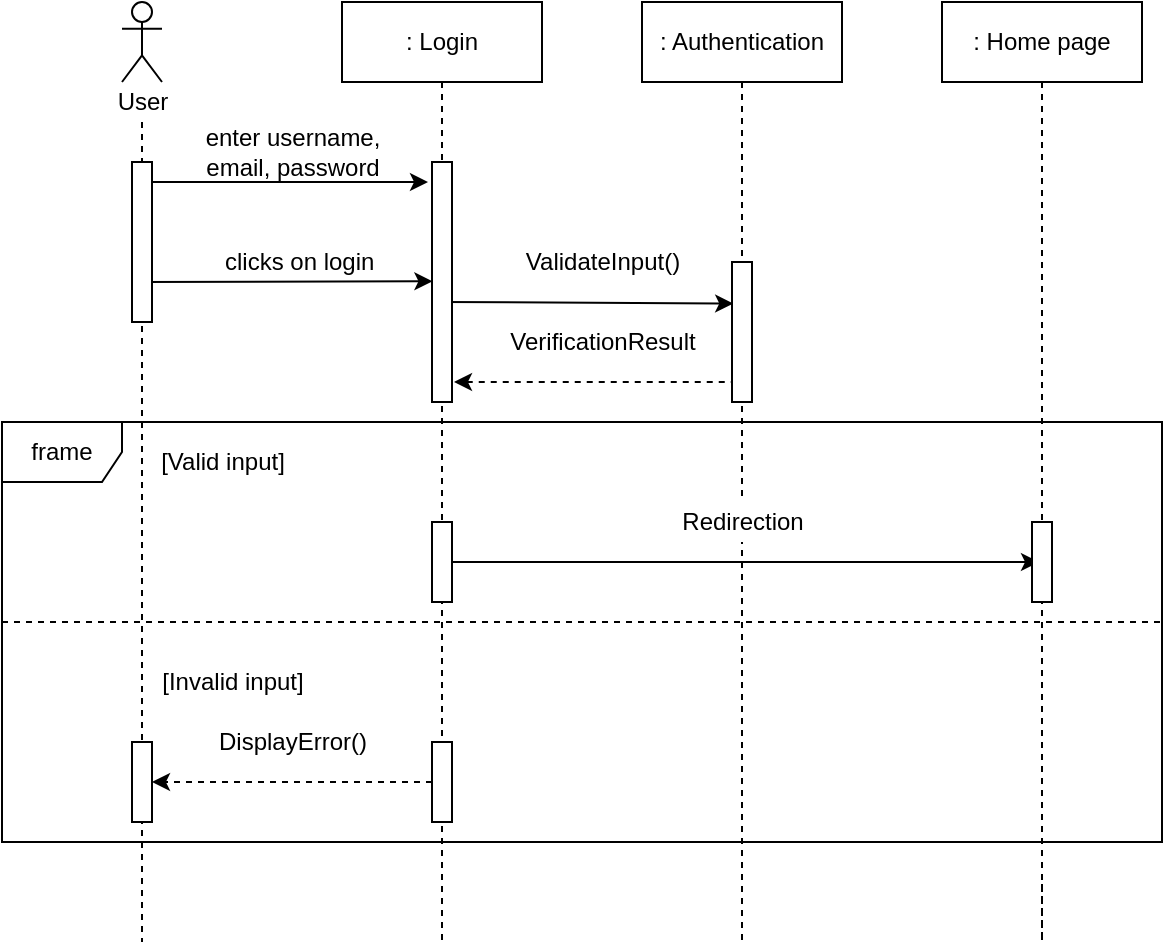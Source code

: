 <mxfile version="14.9.8" type="github">
  <diagram id="qUx_Mnt7NG1dFU9bOM9h" name="Page-1">
    <mxGraphModel dx="1888" dy="548" grid="1" gridSize="10" guides="1" tooltips="1" connect="1" arrows="1" fold="1" page="1" pageScale="1" pageWidth="850" pageHeight="1100" math="0" shadow="0">
      <root>
        <mxCell id="0" />
        <mxCell id="1" parent="0" />
        <mxCell id="XRRtlaPGDXEW5qFDeIoK-1" style="edgeStyle=orthogonalEdgeStyle;rounded=0;orthogonalLoop=1;jettySize=auto;html=1;endArrow=none;endFill=0;dashed=1;" parent="1" source="XRRtlaPGDXEW5qFDeIoK-35" edge="1">
          <mxGeometry relative="1" as="geometry">
            <mxPoint x="-750" y="560" as="targetPoint" />
            <mxPoint x="-750.5" y="-100.5" as="sourcePoint" />
            <Array as="points" />
          </mxGeometry>
        </mxCell>
        <mxCell id="XRRtlaPGDXEW5qFDeIoK-2" value="" style="shape=umlActor;verticalLabelPosition=bottom;verticalAlign=top;html=1;outlineConnect=0;" parent="1" vertex="1">
          <mxGeometry x="-760" y="90" width="20" height="40" as="geometry" />
        </mxCell>
        <mxCell id="XRRtlaPGDXEW5qFDeIoK-3" style="edgeStyle=orthogonalEdgeStyle;rounded=0;orthogonalLoop=1;jettySize=auto;html=1;endArrow=none;endFill=0;dashed=1;" parent="1" source="XRRtlaPGDXEW5qFDeIoK-4" edge="1">
          <mxGeometry relative="1" as="geometry">
            <mxPoint x="-600" y="560" as="targetPoint" />
          </mxGeometry>
        </mxCell>
        <mxCell id="XRRtlaPGDXEW5qFDeIoK-4" value=": Login" style="rounded=0;whiteSpace=wrap;html=1;" parent="1" vertex="1">
          <mxGeometry x="-650" y="90" width="100" height="40" as="geometry" />
        </mxCell>
        <mxCell id="XRRtlaPGDXEW5qFDeIoK-5" style="edgeStyle=orthogonalEdgeStyle;rounded=0;orthogonalLoop=1;jettySize=auto;html=1;endArrow=none;endFill=0;dashed=1;" parent="1" source="XRRtlaPGDXEW5qFDeIoK-6" edge="1">
          <mxGeometry relative="1" as="geometry">
            <mxPoint x="-300" y="530" as="targetPoint" />
            <Array as="points">
              <mxPoint x="-300" y="560" />
              <mxPoint x="-300" y="560" />
            </Array>
          </mxGeometry>
        </mxCell>
        <mxCell id="XRRtlaPGDXEW5qFDeIoK-6" value=": Home page" style="rounded=0;whiteSpace=wrap;html=1;" parent="1" vertex="1">
          <mxGeometry x="-350" y="90" width="100" height="40" as="geometry" />
        </mxCell>
        <mxCell id="XRRtlaPGDXEW5qFDeIoK-7" style="edgeStyle=orthogonalEdgeStyle;rounded=0;orthogonalLoop=1;jettySize=auto;html=1;endArrow=none;endFill=0;dashed=1;" parent="1" source="XRRtlaPGDXEW5qFDeIoK-8" edge="1">
          <mxGeometry relative="1" as="geometry">
            <mxPoint x="-450" y="560" as="targetPoint" />
          </mxGeometry>
        </mxCell>
        <mxCell id="XRRtlaPGDXEW5qFDeIoK-8" value=": Authentication" style="rounded=0;whiteSpace=wrap;html=1;" parent="1" vertex="1">
          <mxGeometry x="-500" y="90" width="100" height="40" as="geometry" />
        </mxCell>
        <mxCell id="XRRtlaPGDXEW5qFDeIoK-9" value="" style="endArrow=classic;html=1;" parent="1" edge="1">
          <mxGeometry width="50" height="50" relative="1" as="geometry">
            <mxPoint x="-750" y="180" as="sourcePoint" />
            <mxPoint x="-607" y="180" as="targetPoint" />
          </mxGeometry>
        </mxCell>
        <mxCell id="XRRtlaPGDXEW5qFDeIoK-10" value="" style="endArrow=classic;html=1;entryX=0.02;entryY=0.497;entryDx=0;entryDy=0;entryPerimeter=0;" parent="1" target="XRRtlaPGDXEW5qFDeIoK-23" edge="1">
          <mxGeometry width="50" height="50" relative="1" as="geometry">
            <mxPoint x="-750" y="230" as="sourcePoint" />
            <mxPoint x="-600" y="230" as="targetPoint" />
          </mxGeometry>
        </mxCell>
        <mxCell id="XRRtlaPGDXEW5qFDeIoK-11" value="" style="endArrow=none;html=1;startArrow=classic;startFill=1;endFill=0;dashed=1;" parent="1" edge="1">
          <mxGeometry width="50" height="50" relative="1" as="geometry">
            <mxPoint x="-594" y="280" as="sourcePoint" />
            <mxPoint x="-450" y="280" as="targetPoint" />
          </mxGeometry>
        </mxCell>
        <mxCell id="XRRtlaPGDXEW5qFDeIoK-12" value="" style="endArrow=classic;html=1;entryX=0.06;entryY=0.297;entryDx=0;entryDy=0;entryPerimeter=0;" parent="1" target="XRRtlaPGDXEW5qFDeIoK-24" edge="1">
          <mxGeometry width="50" height="50" relative="1" as="geometry">
            <mxPoint x="-600" y="240" as="sourcePoint" />
            <mxPoint x="-450" y="240" as="targetPoint" />
          </mxGeometry>
        </mxCell>
        <mxCell id="XRRtlaPGDXEW5qFDeIoK-13" value="clicks on login&amp;nbsp;" style="text;html=1;align=center;verticalAlign=middle;resizable=0;points=[];autosize=1;strokeColor=none;" parent="1" vertex="1">
          <mxGeometry x="-715" y="210" width="90" height="20" as="geometry" />
        </mxCell>
        <mxCell id="XRRtlaPGDXEW5qFDeIoK-14" value="enter username,&lt;br&gt;email, password" style="text;html=1;align=center;verticalAlign=middle;resizable=0;points=[];autosize=1;strokeColor=none;" parent="1" vertex="1">
          <mxGeometry x="-725" y="150" width="100" height="30" as="geometry" />
        </mxCell>
        <mxCell id="XRRtlaPGDXEW5qFDeIoK-15" value="ValidateInput()" style="text;html=1;align=center;verticalAlign=middle;resizable=0;points=[];autosize=1;strokeColor=none;" parent="1" vertex="1">
          <mxGeometry x="-565" y="210" width="90" height="20" as="geometry" />
        </mxCell>
        <mxCell id="XRRtlaPGDXEW5qFDeIoK-16" value="VerificationResult" style="text;html=1;align=center;verticalAlign=middle;resizable=0;points=[];autosize=1;strokeColor=none;" parent="1" vertex="1">
          <mxGeometry x="-575" y="250" width="110" height="20" as="geometry" />
        </mxCell>
        <mxCell id="XRRtlaPGDXEW5qFDeIoK-18" value="[Valid input]" style="text;html=1;align=center;verticalAlign=middle;resizable=0;points=[];autosize=1;strokeColor=none;" parent="1" vertex="1">
          <mxGeometry x="-750" y="310" width="80" height="20" as="geometry" />
        </mxCell>
        <mxCell id="XRRtlaPGDXEW5qFDeIoK-20" value="" style="endArrow=classic;html=1;" parent="1" edge="1">
          <mxGeometry width="50" height="50" relative="1" as="geometry">
            <mxPoint x="-598.5" y="370" as="sourcePoint" />
            <mxPoint x="-301.5" y="370" as="targetPoint" />
          </mxGeometry>
        </mxCell>
        <mxCell id="XRRtlaPGDXEW5qFDeIoK-21" value="Redirection" style="text;html=1;align=center;verticalAlign=middle;resizable=0;points=[];autosize=1;fillColor=#ffffff;" parent="1" vertex="1">
          <mxGeometry x="-490" y="340" width="80" height="20" as="geometry" />
        </mxCell>
        <mxCell id="XRRtlaPGDXEW5qFDeIoK-22" value="" style="html=1;points=[];perimeter=orthogonalPerimeter;fillColor=#ffffff;" parent="1" vertex="1">
          <mxGeometry x="-755" y="170" width="10" height="80" as="geometry" />
        </mxCell>
        <mxCell id="XRRtlaPGDXEW5qFDeIoK-23" value="" style="html=1;points=[];perimeter=orthogonalPerimeter;fillColor=#ffffff;" parent="1" vertex="1">
          <mxGeometry x="-605" y="170" width="10" height="120" as="geometry" />
        </mxCell>
        <mxCell id="XRRtlaPGDXEW5qFDeIoK-24" value="" style="html=1;points=[];perimeter=orthogonalPerimeter;fillColor=#ffffff;" parent="1" vertex="1">
          <mxGeometry x="-455" y="220" width="10" height="70" as="geometry" />
        </mxCell>
        <mxCell id="XRRtlaPGDXEW5qFDeIoK-26" value="" style="html=1;points=[];perimeter=orthogonalPerimeter;fillColor=#ffffff;" parent="1" vertex="1">
          <mxGeometry x="-605" y="350" width="10" height="40" as="geometry" />
        </mxCell>
        <mxCell id="XRRtlaPGDXEW5qFDeIoK-27" value="" style="html=1;points=[];perimeter=orthogonalPerimeter;fillColor=#ffffff;" parent="1" vertex="1">
          <mxGeometry x="-305" y="350" width="10" height="40" as="geometry" />
        </mxCell>
        <mxCell id="XRRtlaPGDXEW5qFDeIoK-28" value="[Invalid input]" style="text;html=1;align=center;verticalAlign=middle;resizable=0;points=[];autosize=1;strokeColor=none;" parent="1" vertex="1">
          <mxGeometry x="-750" y="420" width="90" height="20" as="geometry" />
        </mxCell>
        <mxCell id="XRRtlaPGDXEW5qFDeIoK-29" value="" style="html=1;points=[];perimeter=orthogonalPerimeter;fillColor=#ffffff;" parent="1" vertex="1">
          <mxGeometry x="-755" y="460" width="10" height="40" as="geometry" />
        </mxCell>
        <mxCell id="XRRtlaPGDXEW5qFDeIoK-30" style="edgeStyle=orthogonalEdgeStyle;rounded=0;orthogonalLoop=1;jettySize=auto;html=1;startArrow=none;startFill=0;endArrow=classic;endFill=1;dashed=1;" parent="1" source="XRRtlaPGDXEW5qFDeIoK-31" edge="1">
          <mxGeometry relative="1" as="geometry">
            <mxPoint x="-745" y="480" as="targetPoint" />
            <Array as="points">
              <mxPoint x="-745" y="480" />
            </Array>
          </mxGeometry>
        </mxCell>
        <mxCell id="XRRtlaPGDXEW5qFDeIoK-31" value="" style="html=1;points=[];perimeter=orthogonalPerimeter;fillColor=#ffffff;" parent="1" vertex="1">
          <mxGeometry x="-605" y="460" width="10" height="40" as="geometry" />
        </mxCell>
        <mxCell id="XRRtlaPGDXEW5qFDeIoK-32" value="DisplayError()" style="text;html=1;align=center;verticalAlign=middle;resizable=0;points=[];autosize=1;strokeColor=none;" parent="1" vertex="1">
          <mxGeometry x="-720" y="450" width="90" height="20" as="geometry" />
        </mxCell>
        <mxCell id="XRRtlaPGDXEW5qFDeIoK-33" value="" style="endArrow=open;endFill=1;endSize=12;html=1;" parent="1" edge="1">
          <mxGeometry width="160" relative="1" as="geometry">
            <mxPoint x="-480" y="419.5" as="sourcePoint" />
            <mxPoint x="-480" y="419.5" as="targetPoint" />
          </mxGeometry>
        </mxCell>
        <mxCell id="XRRtlaPGDXEW5qFDeIoK-35" value="User" style="text;html=1;align=center;verticalAlign=middle;resizable=0;points=[];autosize=1;strokeColor=none;" parent="1" vertex="1">
          <mxGeometry x="-770" y="130" width="40" height="20" as="geometry" />
        </mxCell>
        <mxCell id="m3-EEaqk3KHR6VlbQsga-1" value="" style="endArrow=none;html=1;endFill=0;dashed=1;" edge="1" parent="1">
          <mxGeometry width="50" height="50" relative="1" as="geometry">
            <mxPoint x="-820" y="400" as="sourcePoint" />
            <mxPoint x="-240" y="400" as="targetPoint" />
          </mxGeometry>
        </mxCell>
        <mxCell id="m3-EEaqk3KHR6VlbQsga-2" value="frame" style="shape=umlFrame;whiteSpace=wrap;html=1;" vertex="1" parent="1">
          <mxGeometry x="-820" y="300" width="580" height="210" as="geometry" />
        </mxCell>
      </root>
    </mxGraphModel>
  </diagram>
</mxfile>
